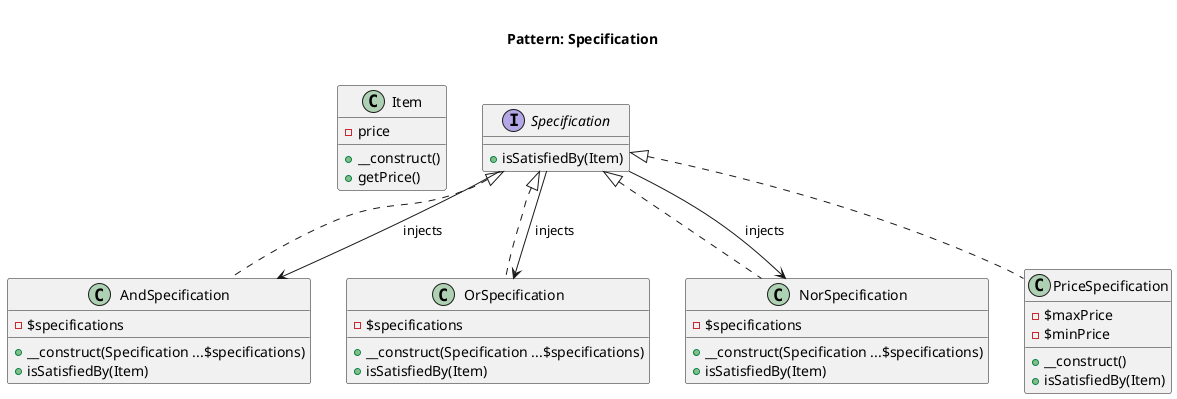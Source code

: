 @startuml
	Title <size:20>\nPattern: Specification\n


	class Item {
		- price
		+ __construct()
		+ getPrice()
	}

	interface Specification {
		+ isSatisfiedBy(Item)
	}

	class AndSpecification implements Specification {
		- $specifications
		+ __construct(Specification ...$specifications)
		+ isSatisfiedBy(Item)
	}

	class OrSpecification implements Specification {
		- $specifications
		+ __construct(Specification ...$specifications)
		+ isSatisfiedBy(Item)
	}

	class NorSpecification implements Specification {
		- $specifications
		+ __construct(Specification ...$specifications)
		+ isSatisfiedBy(Item)
	}

	class PriceSpecification implements Specification {
		- $maxPrice
		- $minPrice
		+ __construct()
		+ isSatisfiedBy(Item)
	}

	Specification --> AndSpecification: " injects"
	Specification --> OrSpecification: " injects"
	Specification --> NorSpecification: " injects"
@enduml